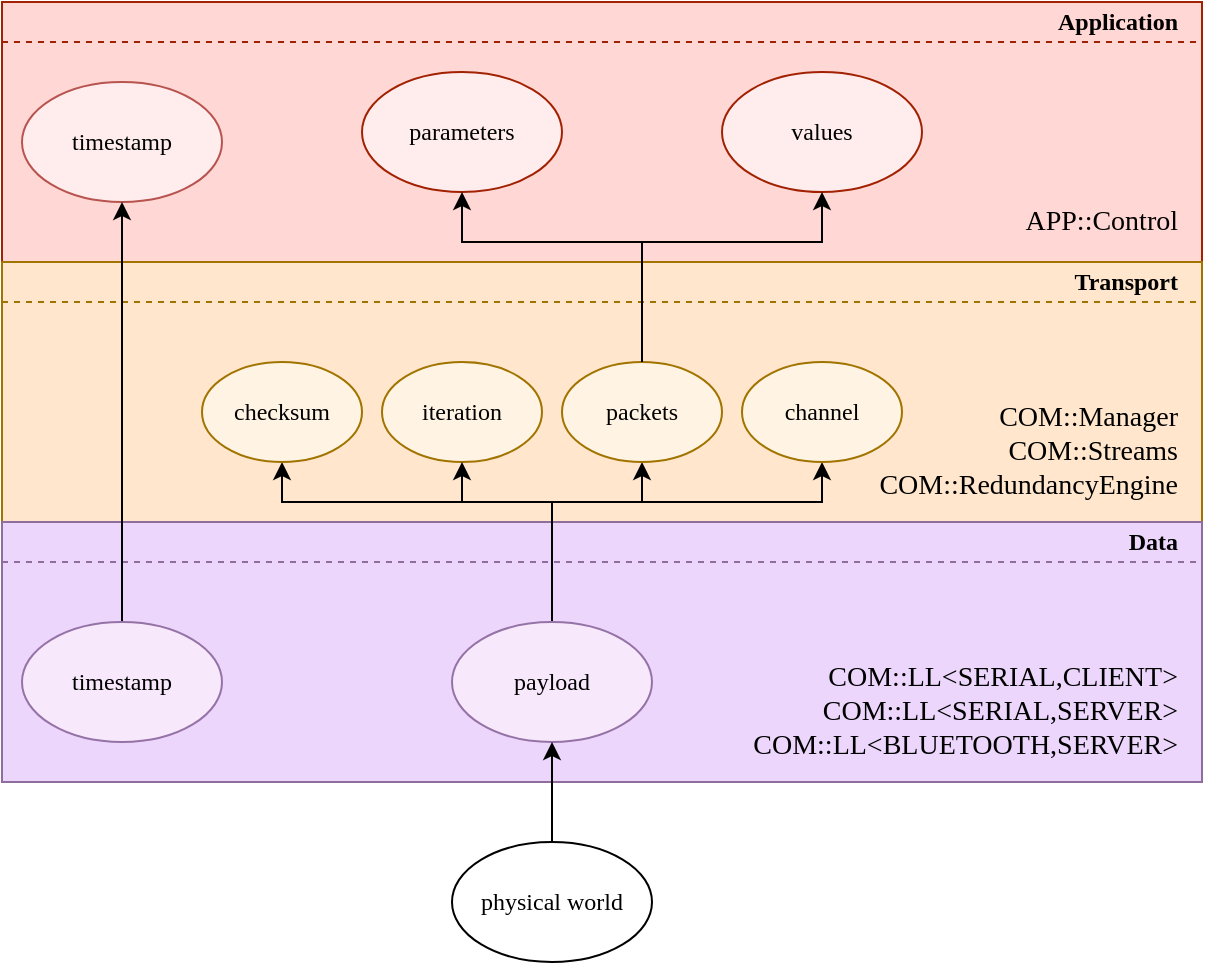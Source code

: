 <mxfile version="13.4.0" type="device"><diagram id="9EOOe-xVtgeUKb_HwiS9" name="Page-1"><mxGraphModel dx="735" dy="616" grid="1" gridSize="10" guides="1" tooltips="1" connect="1" arrows="1" fold="1" page="1" pageScale="1" pageWidth="827" pageHeight="1169" math="0" shadow="0"><root><mxCell id="0"/><mxCell id="1" parent="0"/><mxCell id="VDhJyJcpaOQBj6J8SeD1-39" value="" style="rounded=0;whiteSpace=wrap;html=1;fontFamily=Consolas;fontSize=14;align=right;fillColor=#FFD7D4;strokeColor=#A12102;" parent="1" vertex="1"><mxGeometry x="80" y="120" width="600" height="130" as="geometry"/></mxCell><mxCell id="VDhJyJcpaOQBj6J8SeD1-40" value="" style="endArrow=none;dashed=1;html=1;fontFamily=Consolas;fillColor=#f8cecc;strokeColor=#A12102;" parent="1" edge="1"><mxGeometry width="50" height="50" relative="1" as="geometry"><mxPoint x="80" y="120" as="sourcePoint"/><mxPoint x="680" y="120.0" as="targetPoint"/></mxGeometry></mxCell><mxCell id="VDhJyJcpaOQBj6J8SeD1-42" value="Application" style="text;html=1;strokeColor=none;fillColor=none;align=right;verticalAlign=middle;whiteSpace=wrap;rounded=0;fontFamily=Consolas;fontStyle=1" parent="1" vertex="1"><mxGeometry x="590" y="120" width="80" height="20" as="geometry"/></mxCell><mxCell id="VDhJyJcpaOQBj6J8SeD1-43" value="values" style="ellipse;whiteSpace=wrap;html=1;fontFamily=Consolas;strokeColor=#A12102;fillColor=#FFEDED;" parent="1" vertex="1"><mxGeometry x="440" y="155" width="100" height="60" as="geometry"/></mxCell><mxCell id="VDhJyJcpaOQBj6J8SeD1-44" value="timestamp" style="ellipse;whiteSpace=wrap;html=1;fontFamily=Consolas;strokeColor=#b85450;fillColor=#FFEDED;" parent="1" vertex="1"><mxGeometry x="90" y="160" width="100" height="60" as="geometry"/></mxCell><mxCell id="VDhJyJcpaOQBj6J8SeD1-45" value="APP::Control" style="text;html=1;strokeColor=none;fillColor=none;align=right;verticalAlign=middle;whiteSpace=wrap;rounded=0;fontFamily=Consolas;fontSize=14;" parent="1" vertex="1"><mxGeometry x="590" y="220" width="80" height="20" as="geometry"/></mxCell><mxCell id="VDhJyJcpaOQBj6J8SeD1-46" value="" style="endArrow=none;dashed=1;html=1;fontFamily=Consolas;fillColor=#f8cecc;strokeColor=#A12102;" parent="1" edge="1"><mxGeometry width="50" height="50" relative="1" as="geometry"><mxPoint x="80" y="140" as="sourcePoint"/><mxPoint x="680" y="140.0" as="targetPoint"/></mxGeometry></mxCell><mxCell id="VDhJyJcpaOQBj6J8SeD1-47" value="parameters" style="ellipse;whiteSpace=wrap;html=1;fontFamily=Consolas;strokeColor=#A12102;fillColor=#FFEDED;" parent="1" vertex="1"><mxGeometry x="260" y="155" width="100" height="60" as="geometry"/></mxCell><mxCell id="VDhJyJcpaOQBj6J8SeD1-48" value="" style="rounded=0;whiteSpace=wrap;html=1;fontFamily=Consolas;fontSize=14;align=right;fillColor=#ffe6cc;strokeColor=#A17400;" parent="1" vertex="1"><mxGeometry x="80" y="250" width="600" height="130" as="geometry"/></mxCell><mxCell id="VDhJyJcpaOQBj6J8SeD1-49" value="" style="endArrow=none;dashed=1;html=1;fontFamily=Consolas;fillColor=#d5e8d4;strokeColor=#A17400;" parent="1" edge="1"><mxGeometry width="50" height="50" relative="1" as="geometry"><mxPoint x="80" y="250" as="sourcePoint"/><mxPoint x="680" y="250.0" as="targetPoint"/></mxGeometry></mxCell><mxCell id="VDhJyJcpaOQBj6J8SeD1-50" value="" style="endArrow=none;dashed=1;html=1;fontFamily=Consolas;fillColor=#d5e8d4;strokeColor=#A17400;" parent="1" edge="1"><mxGeometry width="50" height="50" relative="1" as="geometry"><mxPoint x="80" y="270" as="sourcePoint"/><mxPoint x="680" y="270.0" as="targetPoint"/></mxGeometry></mxCell><mxCell id="VDhJyJcpaOQBj6J8SeD1-51" value="Transport" style="text;html=1;strokeColor=none;fillColor=none;align=right;verticalAlign=middle;whiteSpace=wrap;rounded=0;fontFamily=Consolas;fontStyle=1" parent="1" vertex="1"><mxGeometry x="630" y="250" width="40" height="20" as="geometry"/></mxCell><mxCell id="VDhJyJcpaOQBj6J8SeD1-54" value="COM::Manager&lt;br&gt;COM::Streams&lt;br&gt;COM::RedundancyEngine" style="text;html=1;strokeColor=none;fillColor=none;align=right;verticalAlign=middle;whiteSpace=wrap;rounded=0;fontFamily=Consolas;fontSize=14;" parent="1" vertex="1"><mxGeometry x="530" y="320" width="140" height="50" as="geometry"/></mxCell><mxCell id="VDhJyJcpaOQBj6J8SeD1-55" value="iteration" style="ellipse;whiteSpace=wrap;html=1;fontFamily=Consolas;fillColor=#FFF3E3;strokeColor=#A17400;" parent="1" vertex="1"><mxGeometry x="270" y="300" width="80" height="50" as="geometry"/></mxCell><mxCell id="VDhJyJcpaOQBj6J8SeD1-56" value="" style="rounded=0;whiteSpace=wrap;html=1;fontFamily=Consolas;fontSize=14;align=right;strokeColor=#8F6E9E;fillColor=#ECD6FC;" parent="1" vertex="1"><mxGeometry x="80" y="380" width="600" height="130" as="geometry"/></mxCell><mxCell id="sI33cNARqvff0G65aEMA-4" style="edgeStyle=orthogonalEdgeStyle;rounded=0;orthogonalLoop=1;jettySize=auto;html=1;exitX=0.5;exitY=0;exitDx=0;exitDy=0;entryX=0.5;entryY=1;entryDx=0;entryDy=0;" parent="1" source="VDhJyJcpaOQBj6J8SeD1-57" target="VDhJyJcpaOQBj6J8SeD1-55" edge="1"><mxGeometry relative="1" as="geometry"><Array as="points"><mxPoint x="355" y="370"/><mxPoint x="310" y="370"/></Array></mxGeometry></mxCell><mxCell id="sI33cNARqvff0G65aEMA-5" style="edgeStyle=orthogonalEdgeStyle;rounded=0;orthogonalLoop=1;jettySize=auto;html=1;exitX=0.5;exitY=0;exitDx=0;exitDy=0;entryX=0.5;entryY=1;entryDx=0;entryDy=0;" parent="1" source="VDhJyJcpaOQBj6J8SeD1-57" target="sI33cNARqvff0G65aEMA-1" edge="1"><mxGeometry relative="1" as="geometry"><Array as="points"><mxPoint x="355" y="370"/><mxPoint x="400" y="370"/></Array></mxGeometry></mxCell><mxCell id="sI33cNARqvff0G65aEMA-6" style="edgeStyle=orthogonalEdgeStyle;rounded=0;orthogonalLoop=1;jettySize=auto;html=1;exitX=0.5;exitY=0;exitDx=0;exitDy=0;entryX=0.5;entryY=1;entryDx=0;entryDy=0;" parent="1" source="VDhJyJcpaOQBj6J8SeD1-57" target="sI33cNARqvff0G65aEMA-2" edge="1"><mxGeometry relative="1" as="geometry"><Array as="points"><mxPoint x="355" y="370"/><mxPoint x="490" y="370"/></Array></mxGeometry></mxCell><mxCell id="sI33cNARqvff0G65aEMA-49" style="edgeStyle=orthogonalEdgeStyle;rounded=0;orthogonalLoop=1;jettySize=auto;html=1;exitX=0.5;exitY=0;exitDx=0;exitDy=0;entryX=0.5;entryY=1;entryDx=0;entryDy=0;fontFamily=Consolas;fontSize=9;" parent="1" source="VDhJyJcpaOQBj6J8SeD1-57" target="sI33cNARqvff0G65aEMA-48" edge="1"><mxGeometry relative="1" as="geometry"><Array as="points"><mxPoint x="355" y="370"/><mxPoint x="220" y="370"/></Array></mxGeometry></mxCell><mxCell id="VDhJyJcpaOQBj6J8SeD1-57" value="payload" style="ellipse;whiteSpace=wrap;html=1;fontFamily=Consolas;strokeColor=#9673a6;fillColor=#F7E8FC;" parent="1" vertex="1"><mxGeometry x="305" y="430" width="100" height="60" as="geometry"/></mxCell><mxCell id="VDhJyJcpaOQBj6J8SeD1-58" value="" style="endArrow=none;dashed=1;html=1;fontFamily=Consolas;fillColor=#dae8fc;strokeColor=#8F6E9E;" parent="1" edge="1"><mxGeometry width="50" height="50" relative="1" as="geometry"><mxPoint x="80" y="400" as="sourcePoint"/><mxPoint x="680" y="400.0" as="targetPoint"/></mxGeometry></mxCell><mxCell id="VDhJyJcpaOQBj6J8SeD1-60" value="" style="endArrow=none;dashed=1;html=1;fontFamily=Consolas;fillColor=#dae8fc;strokeColor=#8F6E9E;" parent="1" edge="1"><mxGeometry width="50" height="50" relative="1" as="geometry"><mxPoint x="80" y="380" as="sourcePoint"/><mxPoint x="680" y="380.0" as="targetPoint"/></mxGeometry></mxCell><mxCell id="VDhJyJcpaOQBj6J8SeD1-61" value="Data" style="text;html=1;strokeColor=none;fillColor=none;align=right;verticalAlign=middle;whiteSpace=wrap;rounded=0;fontFamily=Consolas;fontStyle=1" parent="1" vertex="1"><mxGeometry x="630" y="380" width="40" height="20" as="geometry"/></mxCell><mxCell id="sI33cNARqvff0G65aEMA-1" value="packets" style="ellipse;whiteSpace=wrap;html=1;fontFamily=Consolas;fillColor=#FFF3E3;strokeColor=#A17400;" parent="1" vertex="1"><mxGeometry x="360" y="300" width="80" height="50" as="geometry"/></mxCell><mxCell id="sI33cNARqvff0G65aEMA-7" style="edgeStyle=orthogonalEdgeStyle;rounded=0;orthogonalLoop=1;jettySize=auto;html=1;exitX=0.5;exitY=0;exitDx=0;exitDy=0;entryX=0.5;entryY=1;entryDx=0;entryDy=0;" parent="1" source="sI33cNARqvff0G65aEMA-1" target="VDhJyJcpaOQBj6J8SeD1-43" edge="1"><mxGeometry relative="1" as="geometry"><Array as="points"><mxPoint x="400" y="240"/><mxPoint x="490" y="240"/></Array></mxGeometry></mxCell><mxCell id="sI33cNARqvff0G65aEMA-11" style="edgeStyle=orthogonalEdgeStyle;rounded=0;orthogonalLoop=1;jettySize=auto;html=1;exitX=0.5;exitY=0;exitDx=0;exitDy=0;entryX=0.5;entryY=1;entryDx=0;entryDy=0;" parent="1" source="sI33cNARqvff0G65aEMA-1" target="VDhJyJcpaOQBj6J8SeD1-47" edge="1"><mxGeometry relative="1" as="geometry"><Array as="points"><mxPoint x="400" y="240"/><mxPoint x="310" y="240"/></Array></mxGeometry></mxCell><mxCell id="sI33cNARqvff0G65aEMA-2" value="channel" style="ellipse;whiteSpace=wrap;html=1;fontFamily=Consolas;fillColor=#FFF3E3;strokeColor=#A17400;" parent="1" vertex="1"><mxGeometry x="450" y="300" width="80" height="50" as="geometry"/></mxCell><mxCell id="sI33cNARqvff0G65aEMA-8" value="COM::LL&amp;lt;SERIAL,CLIENT&amp;gt;&lt;br&gt;COM::LL&amp;lt;SERIAL,SERVER&amp;gt;&lt;br&gt;COM::LL&amp;lt;BLUETOOTH,SERVER&amp;gt;" style="text;html=1;strokeColor=none;fillColor=none;align=right;verticalAlign=middle;whiteSpace=wrap;rounded=0;fontFamily=Consolas;fontSize=14;" parent="1" vertex="1"><mxGeometry x="460" y="450" width="210" height="50" as="geometry"/></mxCell><mxCell id="sI085-kBAMrf6Jhq93iz-1" style="edgeStyle=orthogonalEdgeStyle;rounded=0;orthogonalLoop=1;jettySize=auto;html=1;exitX=0.5;exitY=0;exitDx=0;exitDy=0;entryX=0.5;entryY=1;entryDx=0;entryDy=0;fontSize=8;" parent="1" source="sI33cNARqvff0G65aEMA-13" target="VDhJyJcpaOQBj6J8SeD1-44" edge="1"><mxGeometry relative="1" as="geometry"/></mxCell><mxCell id="sI33cNARqvff0G65aEMA-13" value="timestamp" style="ellipse;whiteSpace=wrap;html=1;fontFamily=Consolas;strokeColor=#9673a6;fillColor=#F7E8FC;" parent="1" vertex="1"><mxGeometry x="90" y="430" width="100" height="60" as="geometry"/></mxCell><mxCell id="sI33cNARqvff0G65aEMA-48" value="checksum" style="ellipse;whiteSpace=wrap;html=1;fontFamily=Consolas;fillColor=#FFF3E3;strokeColor=#A17400;" parent="1" vertex="1"><mxGeometry x="180" y="300" width="80" height="50" as="geometry"/></mxCell><mxCell id="sI085-kBAMrf6Jhq93iz-3" style="edgeStyle=orthogonalEdgeStyle;rounded=0;orthogonalLoop=1;jettySize=auto;html=1;entryX=0.5;entryY=1;entryDx=0;entryDy=0;fontSize=8;" parent="1" source="sI085-kBAMrf6Jhq93iz-2" target="VDhJyJcpaOQBj6J8SeD1-57" edge="1"><mxGeometry relative="1" as="geometry"/></mxCell><mxCell id="sI085-kBAMrf6Jhq93iz-2" value="physical world" style="ellipse;whiteSpace=wrap;html=1;fontFamily=Consolas;" parent="1" vertex="1"><mxGeometry x="305" y="540" width="100" height="60" as="geometry"/></mxCell></root></mxGraphModel></diagram></mxfile>
